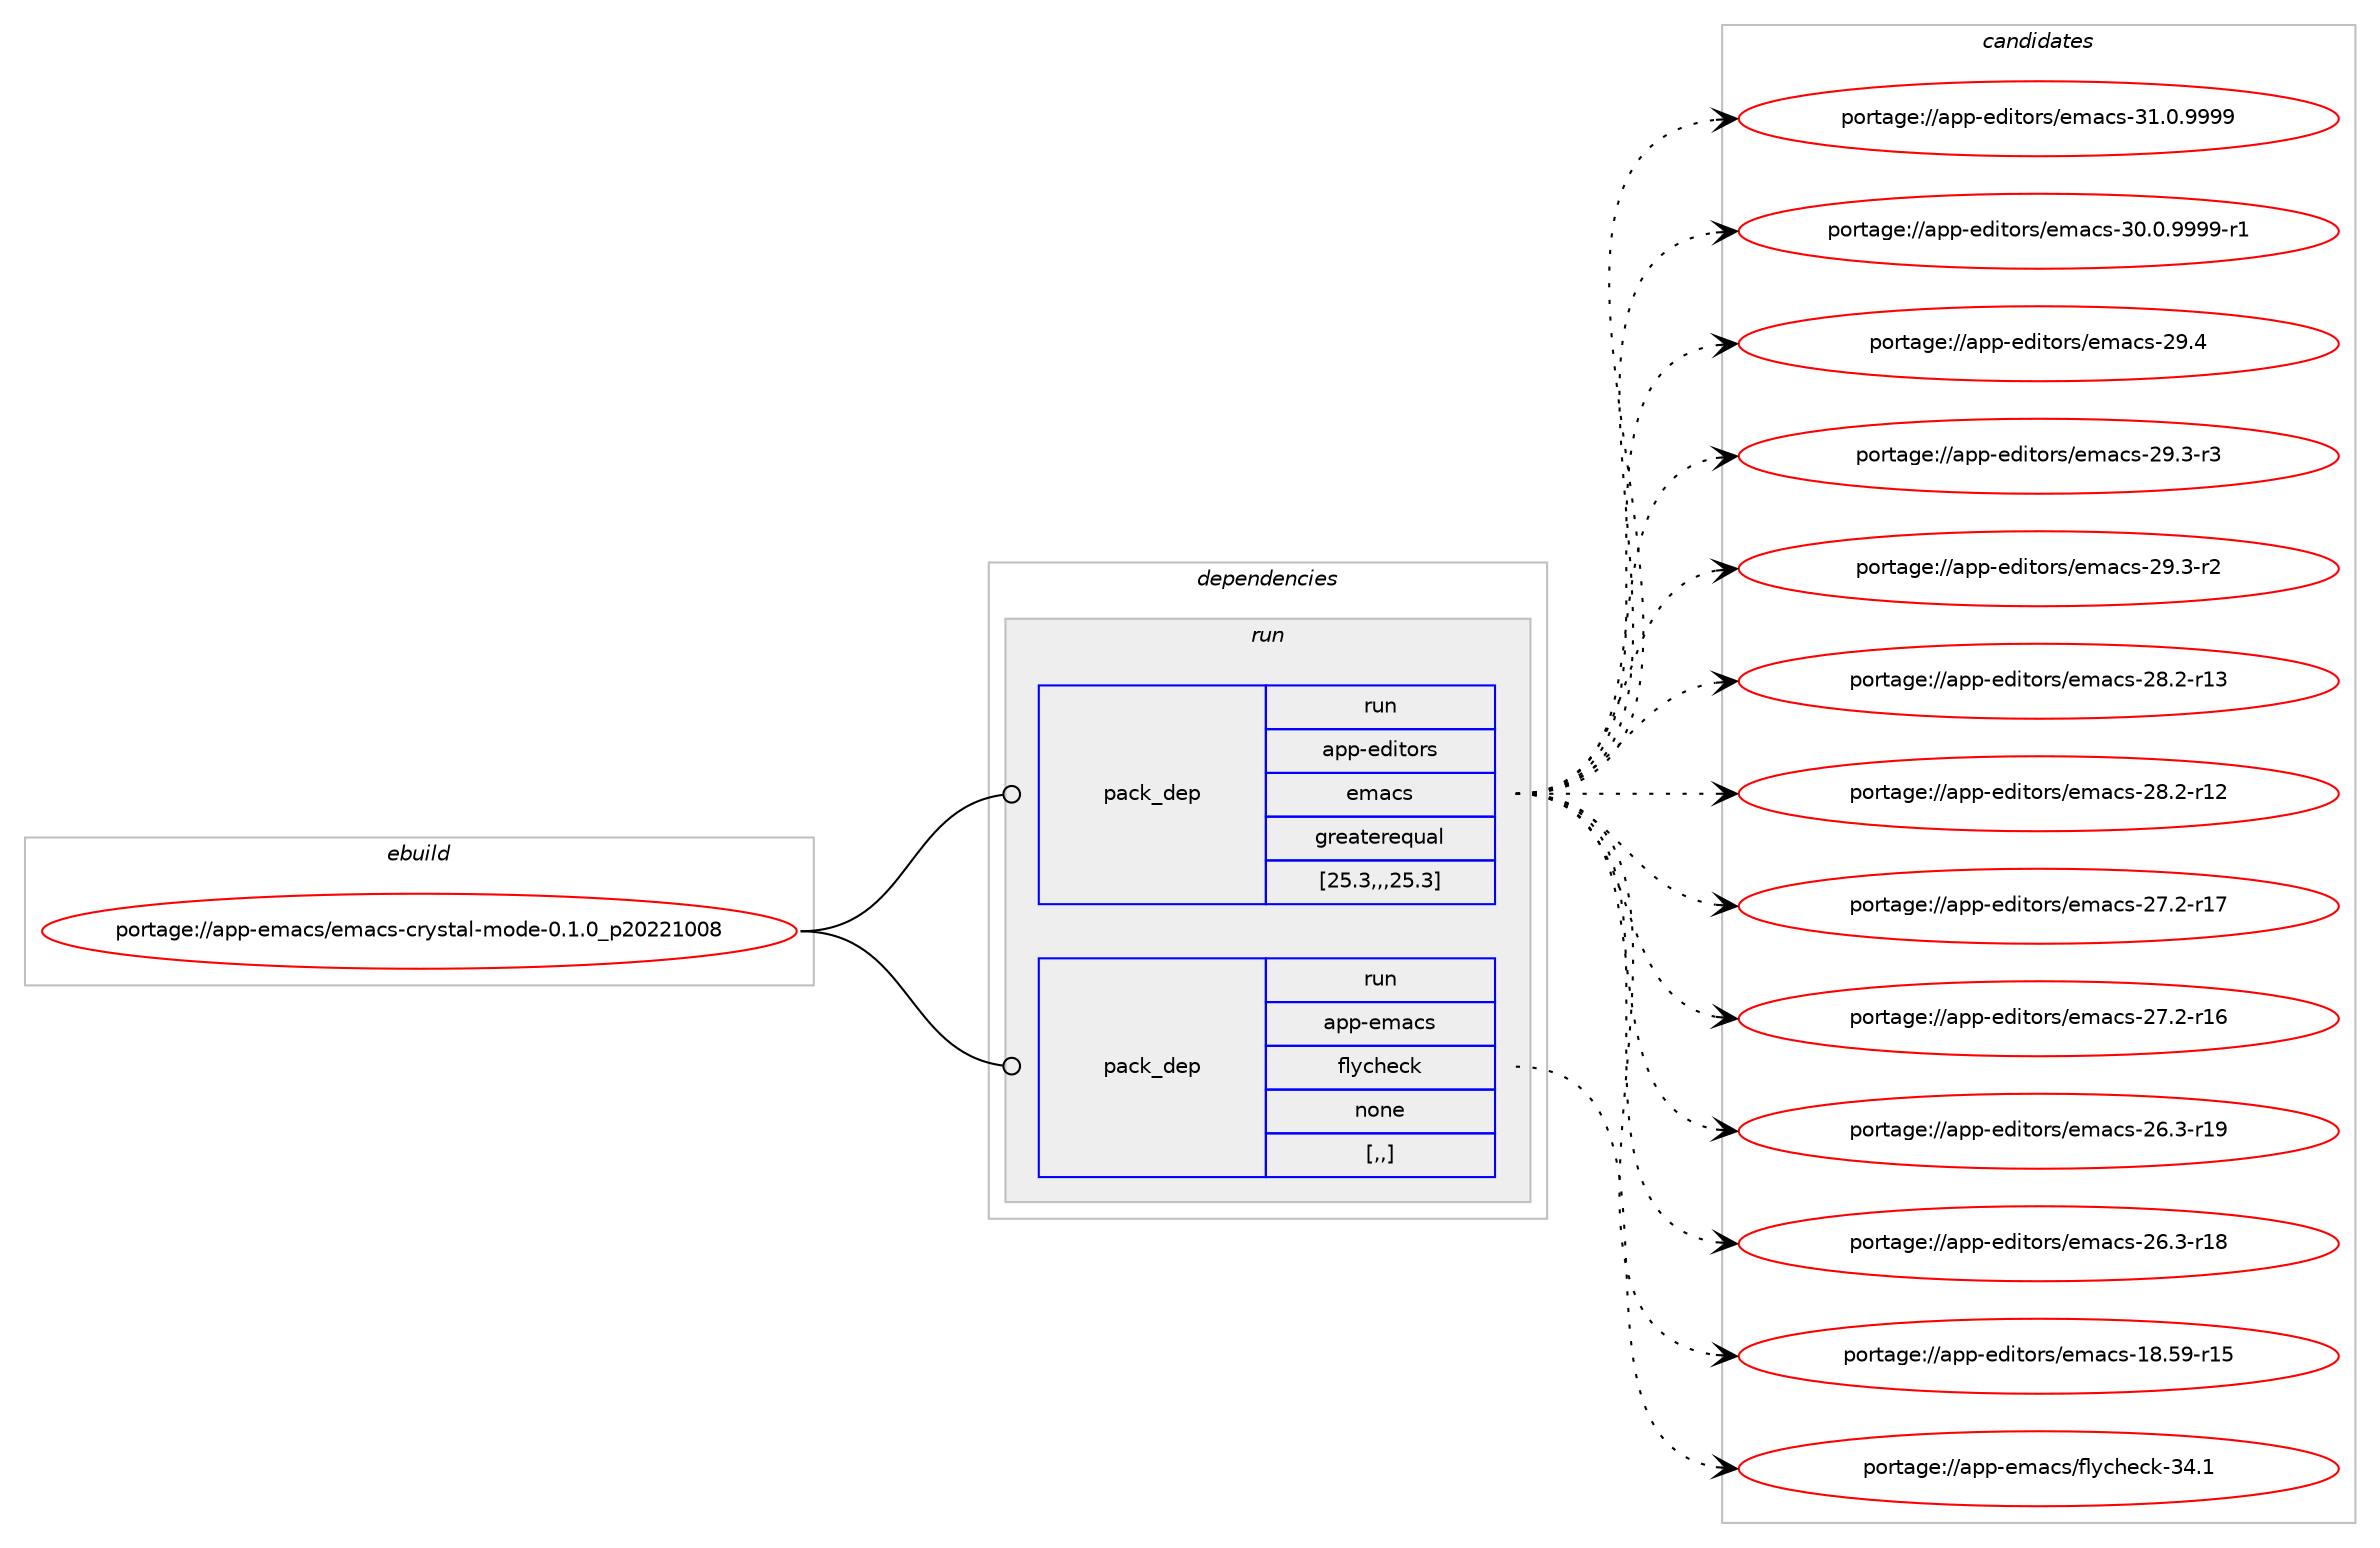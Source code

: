 digraph prolog {

# *************
# Graph options
# *************

newrank=true;
concentrate=true;
compound=true;
graph [rankdir=LR,fontname=Helvetica,fontsize=10,ranksep=1.5];#, ranksep=2.5, nodesep=0.2];
edge  [arrowhead=vee];
node  [fontname=Helvetica,fontsize=10];

# **********
# The ebuild
# **********

subgraph cluster_leftcol {
color=gray;
label=<<i>ebuild</i>>;
id [label="portage://app-emacs/emacs-crystal-mode-0.1.0_p20221008", color=red, width=4, href="../app-emacs/emacs-crystal-mode-0.1.0_p20221008.svg"];
}

# ****************
# The dependencies
# ****************

subgraph cluster_midcol {
color=gray;
label=<<i>dependencies</i>>;
subgraph cluster_compile {
fillcolor="#eeeeee";
style=filled;
label=<<i>compile</i>>;
}
subgraph cluster_compileandrun {
fillcolor="#eeeeee";
style=filled;
label=<<i>compile and run</i>>;
}
subgraph cluster_run {
fillcolor="#eeeeee";
style=filled;
label=<<i>run</i>>;
subgraph pack16272 {
dependency22599 [label=<<TABLE BORDER="0" CELLBORDER="1" CELLSPACING="0" CELLPADDING="4" WIDTH="220"><TR><TD ROWSPAN="6" CELLPADDING="30">pack_dep</TD></TR><TR><TD WIDTH="110">run</TD></TR><TR><TD>app-editors</TD></TR><TR><TD>emacs</TD></TR><TR><TD>greaterequal</TD></TR><TR><TD>[25.3,,,25.3]</TD></TR></TABLE>>, shape=none, color=blue];
}
id:e -> dependency22599:w [weight=20,style="solid",arrowhead="odot"];
subgraph pack16273 {
dependency22600 [label=<<TABLE BORDER="0" CELLBORDER="1" CELLSPACING="0" CELLPADDING="4" WIDTH="220"><TR><TD ROWSPAN="6" CELLPADDING="30">pack_dep</TD></TR><TR><TD WIDTH="110">run</TD></TR><TR><TD>app-emacs</TD></TR><TR><TD>flycheck</TD></TR><TR><TD>none</TD></TR><TR><TD>[,,]</TD></TR></TABLE>>, shape=none, color=blue];
}
id:e -> dependency22600:w [weight=20,style="solid",arrowhead="odot"];
}
}

# **************
# The candidates
# **************

subgraph cluster_choices {
rank=same;
color=gray;
label=<<i>candidates</i>>;

subgraph choice16272 {
color=black;
nodesep=1;
choice971121124510110010511611111411547101109979911545514946484657575757 [label="portage://app-editors/emacs-31.0.9999", color=red, width=4,href="../app-editors/emacs-31.0.9999.svg"];
choice9711211245101100105116111114115471011099799115455148464846575757574511449 [label="portage://app-editors/emacs-30.0.9999-r1", color=red, width=4,href="../app-editors/emacs-30.0.9999-r1.svg"];
choice97112112451011001051161111141154710110997991154550574652 [label="portage://app-editors/emacs-29.4", color=red, width=4,href="../app-editors/emacs-29.4.svg"];
choice971121124510110010511611111411547101109979911545505746514511451 [label="portage://app-editors/emacs-29.3-r3", color=red, width=4,href="../app-editors/emacs-29.3-r3.svg"];
choice971121124510110010511611111411547101109979911545505746514511450 [label="portage://app-editors/emacs-29.3-r2", color=red, width=4,href="../app-editors/emacs-29.3-r2.svg"];
choice97112112451011001051161111141154710110997991154550564650451144951 [label="portage://app-editors/emacs-28.2-r13", color=red, width=4,href="../app-editors/emacs-28.2-r13.svg"];
choice97112112451011001051161111141154710110997991154550564650451144950 [label="portage://app-editors/emacs-28.2-r12", color=red, width=4,href="../app-editors/emacs-28.2-r12.svg"];
choice97112112451011001051161111141154710110997991154550554650451144955 [label="portage://app-editors/emacs-27.2-r17", color=red, width=4,href="../app-editors/emacs-27.2-r17.svg"];
choice97112112451011001051161111141154710110997991154550554650451144954 [label="portage://app-editors/emacs-27.2-r16", color=red, width=4,href="../app-editors/emacs-27.2-r16.svg"];
choice97112112451011001051161111141154710110997991154550544651451144957 [label="portage://app-editors/emacs-26.3-r19", color=red, width=4,href="../app-editors/emacs-26.3-r19.svg"];
choice97112112451011001051161111141154710110997991154550544651451144956 [label="portage://app-editors/emacs-26.3-r18", color=red, width=4,href="../app-editors/emacs-26.3-r18.svg"];
choice9711211245101100105116111114115471011099799115454956465357451144953 [label="portage://app-editors/emacs-18.59-r15", color=red, width=4,href="../app-editors/emacs-18.59-r15.svg"];
dependency22599:e -> choice971121124510110010511611111411547101109979911545514946484657575757:w [style=dotted,weight="100"];
dependency22599:e -> choice9711211245101100105116111114115471011099799115455148464846575757574511449:w [style=dotted,weight="100"];
dependency22599:e -> choice97112112451011001051161111141154710110997991154550574652:w [style=dotted,weight="100"];
dependency22599:e -> choice971121124510110010511611111411547101109979911545505746514511451:w [style=dotted,weight="100"];
dependency22599:e -> choice971121124510110010511611111411547101109979911545505746514511450:w [style=dotted,weight="100"];
dependency22599:e -> choice97112112451011001051161111141154710110997991154550564650451144951:w [style=dotted,weight="100"];
dependency22599:e -> choice97112112451011001051161111141154710110997991154550564650451144950:w [style=dotted,weight="100"];
dependency22599:e -> choice97112112451011001051161111141154710110997991154550554650451144955:w [style=dotted,weight="100"];
dependency22599:e -> choice97112112451011001051161111141154710110997991154550554650451144954:w [style=dotted,weight="100"];
dependency22599:e -> choice97112112451011001051161111141154710110997991154550544651451144957:w [style=dotted,weight="100"];
dependency22599:e -> choice97112112451011001051161111141154710110997991154550544651451144956:w [style=dotted,weight="100"];
dependency22599:e -> choice9711211245101100105116111114115471011099799115454956465357451144953:w [style=dotted,weight="100"];
}
subgraph choice16273 {
color=black;
nodesep=1;
choice971121124510110997991154710210812199104101991074551524649 [label="portage://app-emacs/flycheck-34.1", color=red, width=4,href="../app-emacs/flycheck-34.1.svg"];
dependency22600:e -> choice971121124510110997991154710210812199104101991074551524649:w [style=dotted,weight="100"];
}
}

}
